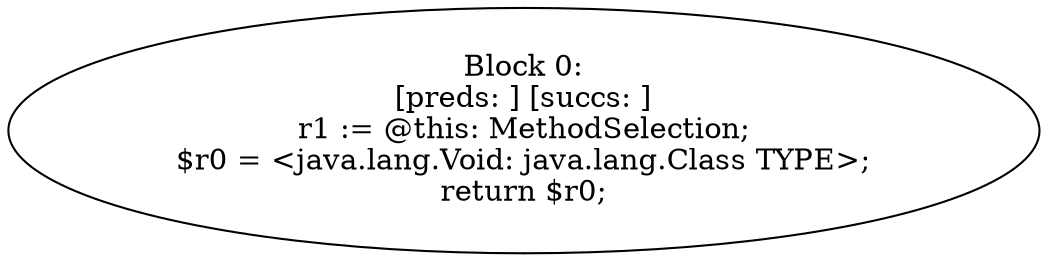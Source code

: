 digraph "unitGraph" {
    "Block 0:
[preds: ] [succs: ]
r1 := @this: MethodSelection;
$r0 = <java.lang.Void: java.lang.Class TYPE>;
return $r0;
"
}
